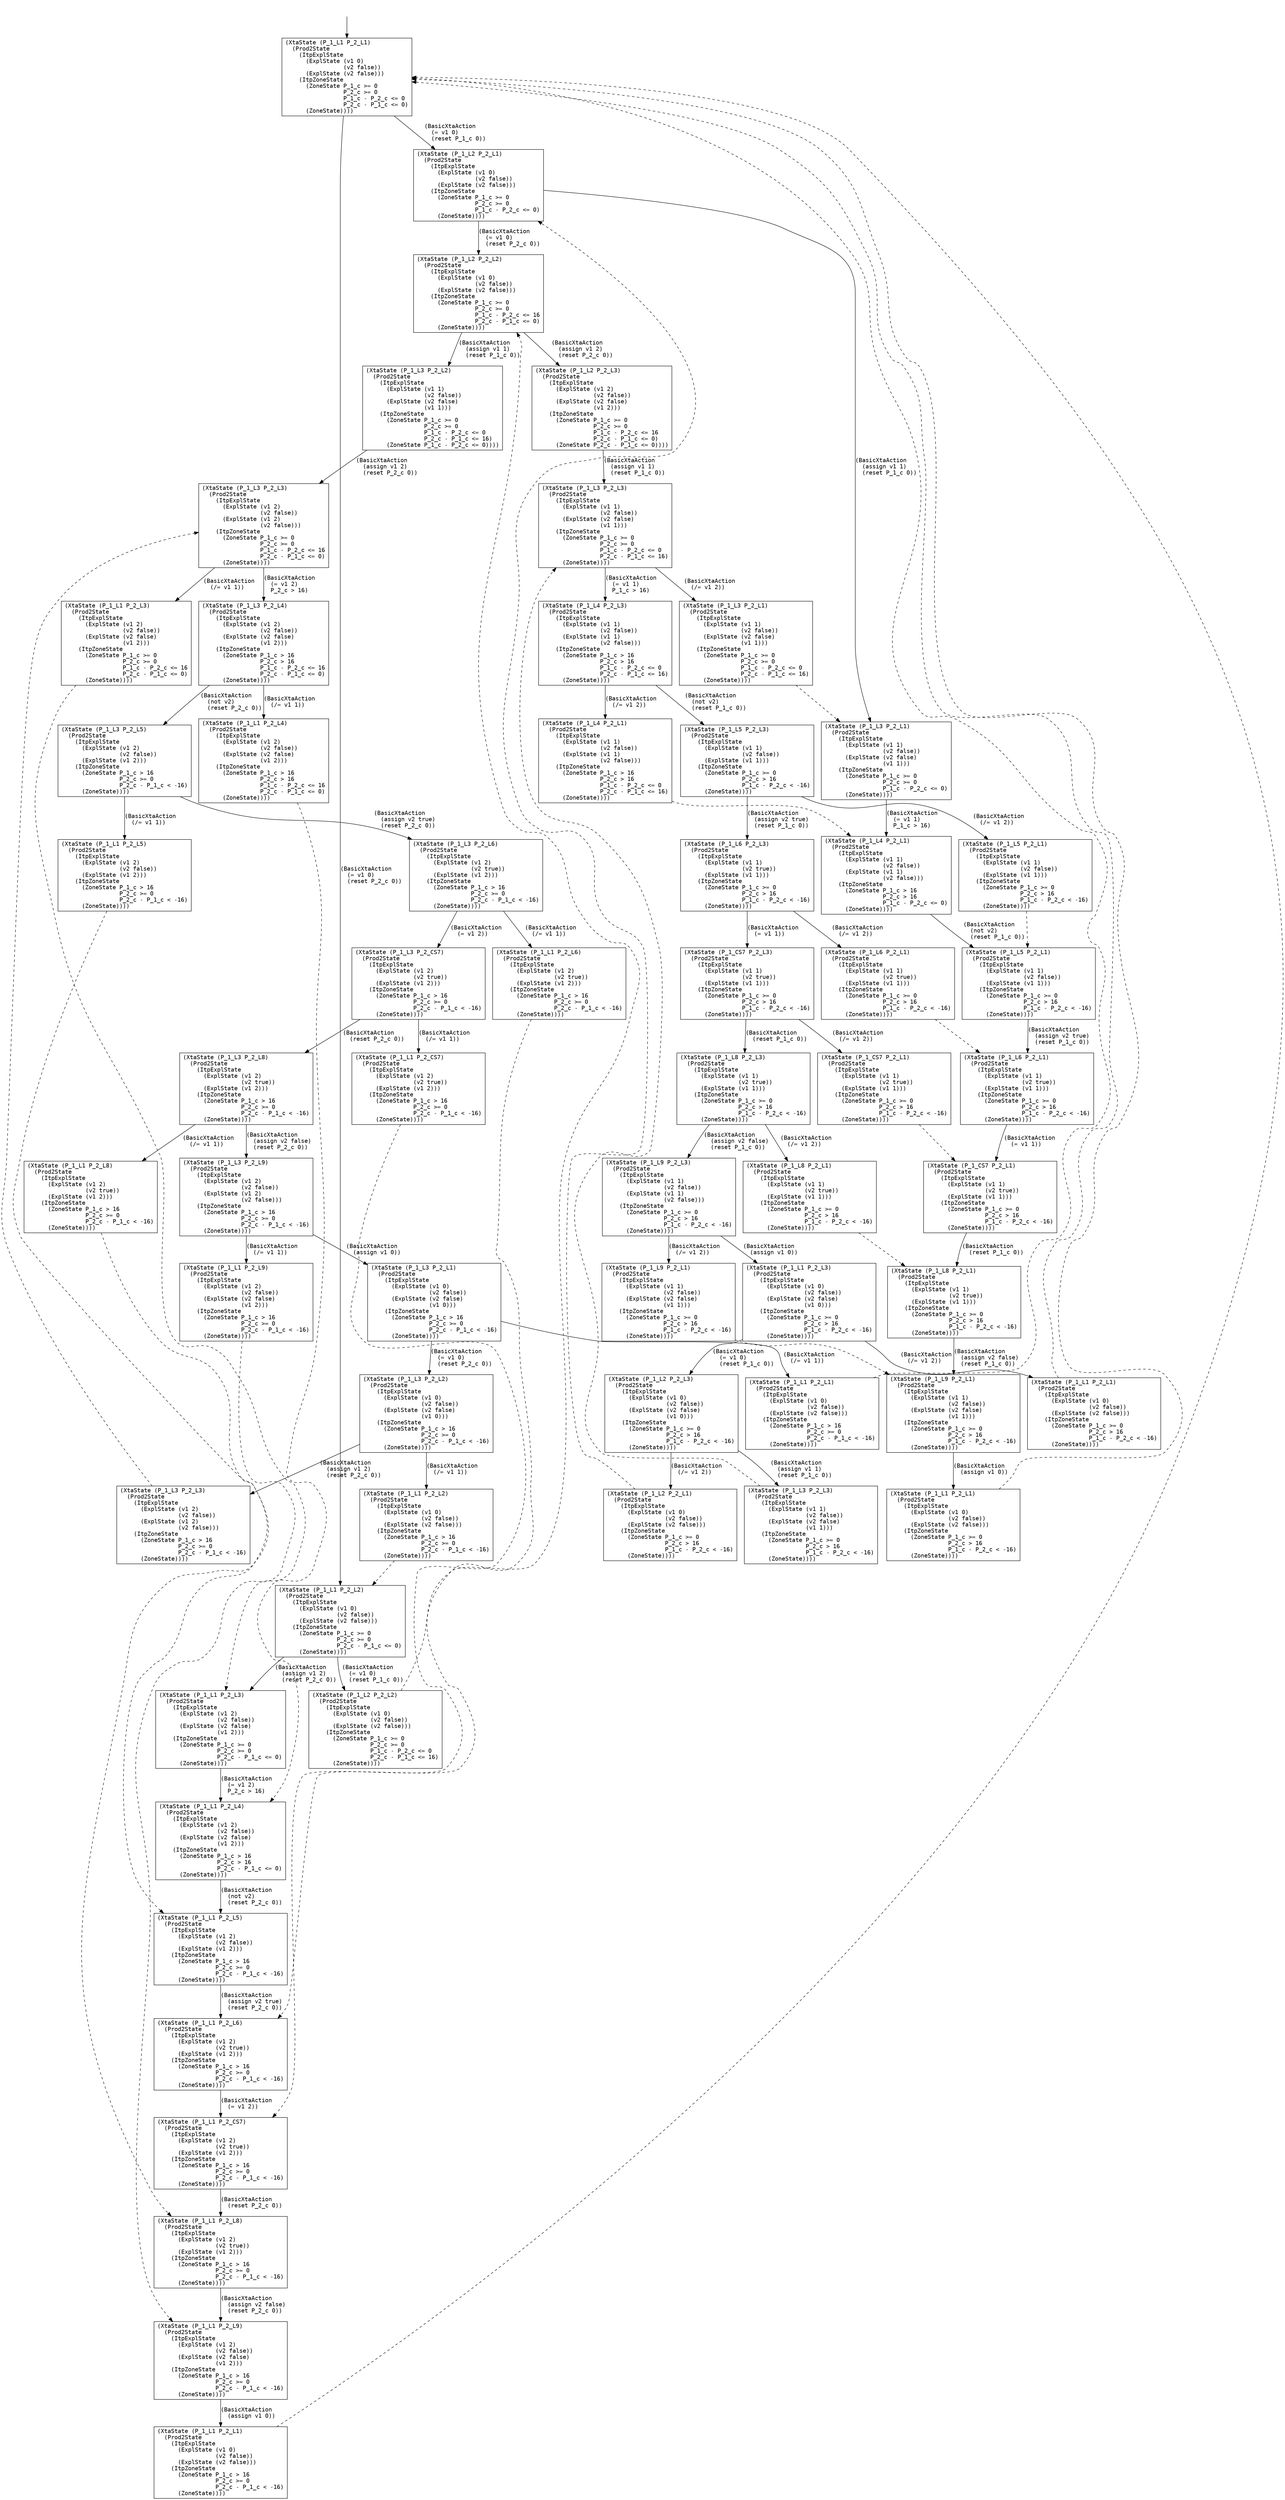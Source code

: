 digraph arg {
	label="";
		node_0 [label="(XtaState (P_1_L1 P_2_L1)\l  (Prod2State\l    (ItpExplState\l      (ExplState (v1 0)\l                 (v2 false))\l      (ExplState (v2 false)))\l    (ItpZoneState\l      (ZoneState P_1_c >= 0\l                 P_2_c >= 0\l                 P_1_c - P_2_c <= 0\l                 P_2_c - P_1_c <= 0)\l      (ZoneState))))\l",style="solid,filled",fontname="courier",fillcolor="#FFFFFF",color="#000000",shape=rectangle];
		node_1 [label="(XtaState (P_1_L2 P_2_L1)\l  (Prod2State\l    (ItpExplState\l      (ExplState (v1 0)\l                 (v2 false))\l      (ExplState (v2 false)))\l    (ItpZoneState\l      (ZoneState P_1_c >= 0\l                 P_2_c >= 0\l                 P_1_c - P_2_c <= 0)\l      (ZoneState))))\l",style="solid,filled",fontname="courier",fillcolor="#FFFFFF",color="#000000",shape=rectangle];
		node_3 [label="(XtaState (P_1_L3 P_2_L1)\l  (Prod2State\l    (ItpExplState\l      (ExplState (v1 1)\l                 (v2 false))\l      (ExplState (v2 false)\l                 (v1 1)))\l    (ItpZoneState\l      (ZoneState P_1_c >= 0\l                 P_2_c >= 0\l                 P_1_c - P_2_c <= 0)\l      (ZoneState))))\l",style="solid,filled",fontname="courier",fillcolor="#FFFFFF",color="#000000",shape=rectangle];
		node_7 [label="(XtaState (P_1_L4 P_2_L1)\l  (Prod2State\l    (ItpExplState\l      (ExplState (v1 1)\l                 (v2 false))\l      (ExplState (v1 1)\l                 (v2 false)))\l    (ItpZoneState\l      (ZoneState P_1_c > 16\l                 P_2_c > 16\l                 P_1_c - P_2_c <= 0)\l      (ZoneState))))\l",style="solid,filled",fontname="courier",fillcolor="#FFFFFF",color="#000000",shape=rectangle];
		node_11 [label="(XtaState (P_1_L5 P_2_L1)\l  (Prod2State\l    (ItpExplState\l      (ExplState (v1 1)\l                 (v2 false))\l      (ExplState (v1 1)))\l    (ItpZoneState\l      (ZoneState P_1_c >= 0\l                 P_2_c > 16\l                 P_1_c - P_2_c < -16)\l      (ZoneState))))\l",style="solid,filled",fontname="courier",fillcolor="#FFFFFF",color="#000000",shape=rectangle];
		node_15 [label="(XtaState (P_1_L6 P_2_L1)\l  (Prod2State\l    (ItpExplState\l      (ExplState (v1 1)\l                 (v2 true))\l      (ExplState (v1 1)))\l    (ItpZoneState\l      (ZoneState P_1_c >= 0\l                 P_2_c > 16\l                 P_1_c - P_2_c < -16)\l      (ZoneState))))\l",style="solid,filled",fontname="courier",fillcolor="#FFFFFF",color="#000000",shape=rectangle];
		node_21 [label="(XtaState (P_1_CS7 P_2_L1)\l  (Prod2State\l    (ItpExplState\l      (ExplState (v1 1)\l                 (v2 true))\l      (ExplState (v1 1)))\l    (ItpZoneState\l      (ZoneState P_1_c >= 0\l                 P_2_c > 16\l                 P_1_c - P_2_c < -16)\l      (ZoneState))))\l",style="solid,filled",fontname="courier",fillcolor="#FFFFFF",color="#000000",shape=rectangle];
		node_27 [label="(XtaState (P_1_L8 P_2_L1)\l  (Prod2State\l    (ItpExplState\l      (ExplState (v1 1)\l                 (v2 true))\l      (ExplState (v1 1)))\l    (ItpZoneState\l      (ZoneState P_1_c >= 0\l                 P_2_c > 16\l                 P_1_c - P_2_c < -16)\l      (ZoneState))))\l",style="solid,filled",fontname="courier",fillcolor="#FFFFFF",color="#000000",shape=rectangle];
		node_33 [label="(XtaState (P_1_L9 P_2_L1)\l  (Prod2State\l    (ItpExplState\l      (ExplState (v1 1)\l                 (v2 false))\l      (ExplState (v2 false)\l                 (v1 1)))\l    (ItpZoneState\l      (ZoneState P_1_c >= 0\l                 P_2_c > 16\l                 P_1_c - P_2_c < -16)\l      (ZoneState))))\l",style="solid,filled",fontname="courier",fillcolor="#FFFFFF",color="#000000",shape=rectangle];
		node_39 [label="(XtaState (P_1_L1 P_2_L1)\l  (Prod2State\l    (ItpExplState\l      (ExplState (v1 0)\l                 (v2 false))\l      (ExplState (v2 false)))\l    (ItpZoneState\l      (ZoneState P_1_c >= 0\l                 P_2_c > 16\l                 P_1_c - P_2_c < -16)\l      (ZoneState))))\l",style="solid,filled",fontname="courier",fillcolor="#FFFFFF",color="#000000",shape=rectangle];
		node_4 [label="(XtaState (P_1_L2 P_2_L2)\l  (Prod2State\l    (ItpExplState\l      (ExplState (v1 0)\l                 (v2 false))\l      (ExplState (v2 false)))\l    (ItpZoneState\l      (ZoneState P_1_c >= 0\l                 P_2_c >= 0\l                 P_1_c - P_2_c <= 16\l                 P_2_c - P_1_c <= 0)\l      (ZoneState))))\l",style="solid,filled",fontname="courier",fillcolor="#FFFFFF",color="#000000",shape=rectangle];
		node_9 [label="(XtaState (P_1_L2 P_2_L3)\l  (Prod2State\l    (ItpExplState\l      (ExplState (v1 2)\l                 (v2 false))\l      (ExplState (v2 false)\l                 (v1 2)))\l    (ItpZoneState\l      (ZoneState P_1_c >= 0\l                 P_2_c >= 0\l                 P_1_c - P_2_c <= 16\l                 P_2_c - P_1_c <= 0)\l      (ZoneState P_2_c - P_1_c <= 0))))\l",style="solid,filled",fontname="courier",fillcolor="#FFFFFF",color="#000000",shape=rectangle];
		node_13 [label="(XtaState (P_1_L3 P_2_L3)\l  (Prod2State\l    (ItpExplState\l      (ExplState (v1 1)\l                 (v2 false))\l      (ExplState (v2 false)\l                 (v1 1)))\l    (ItpZoneState\l      (ZoneState P_1_c >= 0\l                 P_2_c >= 0\l                 P_1_c - P_2_c <= 0\l                 P_2_c - P_1_c <= 16)\l      (ZoneState))))\l",style="solid,filled",fontname="courier",fillcolor="#FFFFFF",color="#000000",shape=rectangle];
		node_18 [label="(XtaState (P_1_L4 P_2_L3)\l  (Prod2State\l    (ItpExplState\l      (ExplState (v1 1)\l                 (v2 false))\l      (ExplState (v1 1)\l                 (v2 false)))\l    (ItpZoneState\l      (ZoneState P_1_c > 16\l                 P_2_c > 16\l                 P_1_c - P_2_c <= 0\l                 P_2_c - P_1_c <= 16)\l      (ZoneState))))\l",style="solid,filled",fontname="courier",fillcolor="#FFFFFF",color="#000000",shape=rectangle];
		node_25 [label="(XtaState (P_1_L4 P_2_L1)\l  (Prod2State\l    (ItpExplState\l      (ExplState (v1 1)\l                 (v2 false))\l      (ExplState (v1 1)\l                 (v2 false)))\l    (ItpZoneState\l      (ZoneState P_1_c > 16\l                 P_2_c > 16\l                 P_1_c - P_2_c <= 0\l                 P_2_c - P_1_c <= 16)\l      (ZoneState))))\l",style="solid,filled",fontname="courier",fillcolor="#FFFFFF",color="#000000",shape=rectangle];
		node_24 [label="(XtaState (P_1_L5 P_2_L3)\l  (Prod2State\l    (ItpExplState\l      (ExplState (v1 1)\l                 (v2 false))\l      (ExplState (v1 1)))\l    (ItpZoneState\l      (ZoneState P_1_c >= 0\l                 P_2_c > 16\l                 P_1_c - P_2_c < -16)\l      (ZoneState))))\l",style="solid,filled",fontname="courier",fillcolor="#FFFFFF",color="#000000",shape=rectangle];
		node_31 [label="(XtaState (P_1_L5 P_2_L1)\l  (Prod2State\l    (ItpExplState\l      (ExplState (v1 1)\l                 (v2 false))\l      (ExplState (v1 1)))\l    (ItpZoneState\l      (ZoneState P_1_c >= 0\l                 P_2_c > 16\l                 P_1_c - P_2_c < -16)\l      (ZoneState))))\l",style="solid,filled",fontname="courier",fillcolor="#FFFFFF",color="#000000",shape=rectangle];
		node_30 [label="(XtaState (P_1_L6 P_2_L3)\l  (Prod2State\l    (ItpExplState\l      (ExplState (v1 1)\l                 (v2 true))\l      (ExplState (v1 1)))\l    (ItpZoneState\l      (ZoneState P_1_c >= 0\l                 P_2_c > 16\l                 P_1_c - P_2_c < -16)\l      (ZoneState))))\l",style="solid,filled",fontname="courier",fillcolor="#FFFFFF",color="#000000",shape=rectangle];
		node_37 [label="(XtaState (P_1_L6 P_2_L1)\l  (Prod2State\l    (ItpExplState\l      (ExplState (v1 1)\l                 (v2 true))\l      (ExplState (v1 1)))\l    (ItpZoneState\l      (ZoneState P_1_c >= 0\l                 P_2_c > 16\l                 P_1_c - P_2_c < -16)\l      (ZoneState))))\l",style="solid,filled",fontname="courier",fillcolor="#FFFFFF",color="#000000",shape=rectangle];
		node_36 [label="(XtaState (P_1_CS7 P_2_L3)\l  (Prod2State\l    (ItpExplState\l      (ExplState (v1 1)\l                 (v2 true))\l      (ExplState (v1 1)))\l    (ItpZoneState\l      (ZoneState P_1_c >= 0\l                 P_2_c > 16\l                 P_1_c - P_2_c < -16)\l      (ZoneState))))\l",style="solid,filled",fontname="courier",fillcolor="#FFFFFF",color="#000000",shape=rectangle];
		node_43 [label="(XtaState (P_1_CS7 P_2_L1)\l  (Prod2State\l    (ItpExplState\l      (ExplState (v1 1)\l                 (v2 true))\l      (ExplState (v1 1)))\l    (ItpZoneState\l      (ZoneState P_1_c >= 0\l                 P_2_c > 16\l                 P_1_c - P_2_c < -16)\l      (ZoneState))))\l",style="solid,filled",fontname="courier",fillcolor="#FFFFFF",color="#000000",shape=rectangle];
		node_42 [label="(XtaState (P_1_L8 P_2_L3)\l  (Prod2State\l    (ItpExplState\l      (ExplState (v1 1)\l                 (v2 true))\l      (ExplState (v1 1)))\l    (ItpZoneState\l      (ZoneState P_1_c >= 0\l                 P_2_c > 16\l                 P_1_c - P_2_c < -16)\l      (ZoneState))))\l",style="solid,filled",fontname="courier",fillcolor="#FFFFFF",color="#000000",shape=rectangle];
		node_48 [label="(XtaState (P_1_L8 P_2_L1)\l  (Prod2State\l    (ItpExplState\l      (ExplState (v1 1)\l                 (v2 true))\l      (ExplState (v1 1)))\l    (ItpZoneState\l      (ZoneState P_1_c >= 0\l                 P_2_c > 16\l                 P_1_c - P_2_c < -16)\l      (ZoneState))))\l",style="solid,filled",fontname="courier",fillcolor="#FFFFFF",color="#000000",shape=rectangle];
		node_47 [label="(XtaState (P_1_L9 P_2_L3)\l  (Prod2State\l    (ItpExplState\l      (ExplState (v1 1)\l                 (v2 false))\l      (ExplState (v1 1)\l                 (v2 false)))\l    (ItpZoneState\l      (ZoneState P_1_c >= 0\l                 P_2_c > 16\l                 P_1_c - P_2_c < -16)\l      (ZoneState))))\l",style="solid,filled",fontname="courier",fillcolor="#FFFFFF",color="#000000",shape=rectangle];
		node_52 [label="(XtaState (P_1_L9 P_2_L1)\l  (Prod2State\l    (ItpExplState\l      (ExplState (v1 1)\l                 (v2 false))\l      (ExplState (v2 false)\l                 (v1 1)))\l    (ItpZoneState\l      (ZoneState P_1_c >= 0\l                 P_2_c > 16\l                 P_1_c - P_2_c < -16)\l      (ZoneState))))\l",style="solid,filled",fontname="courier",fillcolor="#FFFFFF",color="#000000",shape=rectangle];
		node_51 [label="(XtaState (P_1_L1 P_2_L3)\l  (Prod2State\l    (ItpExplState\l      (ExplState (v1 0)\l                 (v2 false))\l      (ExplState (v2 false)\l                 (v1 0)))\l    (ItpZoneState\l      (ZoneState P_1_c >= 0\l                 P_2_c > 16\l                 P_1_c - P_2_c < -16)\l      (ZoneState))))\l",style="solid,filled",fontname="courier",fillcolor="#FFFFFF",color="#000000",shape=rectangle];
		node_56 [label="(XtaState (P_1_L1 P_2_L1)\l  (Prod2State\l    (ItpExplState\l      (ExplState (v1 0)\l                 (v2 false))\l      (ExplState (v2 false)))\l    (ItpZoneState\l      (ZoneState P_1_c >= 0\l                 P_2_c > 16\l                 P_1_c - P_2_c < -16)\l      (ZoneState))))\l",style="solid,filled",fontname="courier",fillcolor="#FFFFFF",color="#000000",shape=rectangle];
		node_55 [label="(XtaState (P_1_L2 P_2_L3)\l  (Prod2State\l    (ItpExplState\l      (ExplState (v1 0)\l                 (v2 false))\l      (ExplState (v2 false)\l                 (v1 0)))\l    (ItpZoneState\l      (ZoneState P_1_c >= 0\l                 P_2_c > 16\l                 P_1_c - P_2_c < -16)\l      (ZoneState))))\l",style="solid,filled",fontname="courier",fillcolor="#FFFFFF",color="#000000",shape=rectangle];
		node_60 [label="(XtaState (P_1_L2 P_2_L1)\l  (Prod2State\l    (ItpExplState\l      (ExplState (v1 0)\l                 (v2 false))\l      (ExplState (v2 false)))\l    (ItpZoneState\l      (ZoneState P_1_c >= 0\l                 P_2_c > 16\l                 P_1_c - P_2_c < -16)\l      (ZoneState))))\l",style="solid,filled",fontname="courier",fillcolor="#FFFFFF",color="#000000",shape=rectangle];
		node_59 [label="(XtaState (P_1_L3 P_2_L3)\l  (Prod2State\l    (ItpExplState\l      (ExplState (v1 1)\l                 (v2 false))\l      (ExplState (v2 false)\l                 (v1 1)))\l    (ItpZoneState\l      (ZoneState P_1_c >= 0\l                 P_2_c > 16\l                 P_1_c - P_2_c < -16)\l      (ZoneState))))\l",style="solid,filled",fontname="courier",fillcolor="#FFFFFF",color="#000000",shape=rectangle];
		node_19 [label="(XtaState (P_1_L3 P_2_L1)\l  (Prod2State\l    (ItpExplState\l      (ExplState (v1 1)\l                 (v2 false))\l      (ExplState (v2 false)\l                 (v1 1)))\l    (ItpZoneState\l      (ZoneState P_1_c >= 0\l                 P_2_c >= 0\l                 P_1_c - P_2_c <= 0\l                 P_2_c - P_1_c <= 16)\l      (ZoneState))))\l",style="solid,filled",fontname="courier",fillcolor="#FFFFFF",color="#000000",shape=rectangle];
		node_8 [label="(XtaState (P_1_L3 P_2_L2)\l  (Prod2State\l    (ItpExplState\l      (ExplState (v1 1)\l                 (v2 false))\l      (ExplState (v2 false)\l                 (v1 1)))\l    (ItpZoneState\l      (ZoneState P_1_c >= 0\l                 P_2_c >= 0\l                 P_1_c - P_2_c <= 0\l                 P_2_c - P_1_c <= 16)\l      (ZoneState P_1_c - P_2_c <= 0))))\l",style="solid,filled",fontname="courier",fillcolor="#FFFFFF",color="#000000",shape=rectangle];
		node_12 [label="(XtaState (P_1_L3 P_2_L3)\l  (Prod2State\l    (ItpExplState\l      (ExplState (v1 2)\l                 (v2 false))\l      (ExplState (v1 2)\l                 (v2 false)))\l    (ItpZoneState\l      (ZoneState P_1_c >= 0\l                 P_2_c >= 0\l                 P_1_c - P_2_c <= 16\l                 P_2_c - P_1_c <= 0)\l      (ZoneState))))\l",style="solid,filled",fontname="courier",fillcolor="#FFFFFF",color="#000000",shape=rectangle];
		node_16 [label="(XtaState (P_1_L1 P_2_L3)\l  (Prod2State\l    (ItpExplState\l      (ExplState (v1 2)\l                 (v2 false))\l      (ExplState (v2 false)\l                 (v1 2)))\l    (ItpZoneState\l      (ZoneState P_1_c >= 0\l                 P_2_c >= 0\l                 P_1_c - P_2_c <= 16\l                 P_2_c - P_1_c <= 0)\l      (ZoneState))))\l",style="solid,filled",fontname="courier",fillcolor="#FFFFFF",color="#000000",shape=rectangle];
		node_6 [label="(XtaState (P_1_L1 P_2_L3)\l  (Prod2State\l    (ItpExplState\l      (ExplState (v1 2)\l                 (v2 false))\l      (ExplState (v2 false)\l                 (v1 2)))\l    (ItpZoneState\l      (ZoneState P_1_c >= 0\l                 P_2_c >= 0\l                 P_2_c - P_1_c <= 0)\l      (ZoneState))))\l",style="solid,filled",fontname="courier",fillcolor="#FFFFFF",color="#000000",shape=rectangle];
		node_10 [label="(XtaState (P_1_L1 P_2_L4)\l  (Prod2State\l    (ItpExplState\l      (ExplState (v1 2)\l                 (v2 false))\l      (ExplState (v2 false)\l                 (v1 2)))\l    (ItpZoneState\l      (ZoneState P_1_c > 16\l                 P_2_c > 16\l                 P_2_c - P_1_c <= 0)\l      (ZoneState))))\l",style="solid,filled",fontname="courier",fillcolor="#FFFFFF",color="#000000",shape=rectangle];
		node_14 [label="(XtaState (P_1_L1 P_2_L5)\l  (Prod2State\l    (ItpExplState\l      (ExplState (v1 2)\l                 (v2 false))\l      (ExplState (v1 2)))\l    (ItpZoneState\l      (ZoneState P_1_c > 16\l                 P_2_c >= 0\l                 P_2_c - P_1_c < -16)\l      (ZoneState))))\l",style="solid,filled",fontname="courier",fillcolor="#FFFFFF",color="#000000",shape=rectangle];
		node_20 [label="(XtaState (P_1_L1 P_2_L6)\l  (Prod2State\l    (ItpExplState\l      (ExplState (v1 2)\l                 (v2 true))\l      (ExplState (v1 2)))\l    (ItpZoneState\l      (ZoneState P_1_c > 16\l                 P_2_c >= 0\l                 P_2_c - P_1_c < -16)\l      (ZoneState))))\l",style="solid,filled",fontname="courier",fillcolor="#FFFFFF",color="#000000",shape=rectangle];
		node_26 [label="(XtaState (P_1_L1 P_2_CS7)\l  (Prod2State\l    (ItpExplState\l      (ExplState (v1 2)\l                 (v2 true))\l      (ExplState (v1 2)))\l    (ItpZoneState\l      (ZoneState P_1_c > 16\l                 P_2_c >= 0\l                 P_2_c - P_1_c < -16)\l      (ZoneState))))\l",style="solid,filled",fontname="courier",fillcolor="#FFFFFF",color="#000000",shape=rectangle];
		node_32 [label="(XtaState (P_1_L1 P_2_L8)\l  (Prod2State\l    (ItpExplState\l      (ExplState (v1 2)\l                 (v2 true))\l      (ExplState (v1 2)))\l    (ItpZoneState\l      (ZoneState P_1_c > 16\l                 P_2_c >= 0\l                 P_2_c - P_1_c < -16)\l      (ZoneState))))\l",style="solid,filled",fontname="courier",fillcolor="#FFFFFF",color="#000000",shape=rectangle];
		node_38 [label="(XtaState (P_1_L1 P_2_L9)\l  (Prod2State\l    (ItpExplState\l      (ExplState (v1 2)\l                 (v2 false))\l      (ExplState (v2 false)\l                 (v1 2)))\l    (ItpZoneState\l      (ZoneState P_1_c > 16\l                 P_2_c >= 0\l                 P_2_c - P_1_c < -16)\l      (ZoneState))))\l",style="solid,filled",fontname="courier",fillcolor="#FFFFFF",color="#000000",shape=rectangle];
		node_44 [label="(XtaState (P_1_L1 P_2_L1)\l  (Prod2State\l    (ItpExplState\l      (ExplState (v1 0)\l                 (v2 false))\l      (ExplState (v2 false)))\l    (ItpZoneState\l      (ZoneState P_1_c > 16\l                 P_2_c >= 0\l                 P_2_c - P_1_c < -16)\l      (ZoneState))))\l",style="solid,filled",fontname="courier",fillcolor="#FFFFFF",color="#000000",shape=rectangle];
		node_17 [label="(XtaState (P_1_L3 P_2_L4)\l  (Prod2State\l    (ItpExplState\l      (ExplState (v1 2)\l                 (v2 false))\l      (ExplState (v2 false)\l                 (v1 2)))\l    (ItpZoneState\l      (ZoneState P_1_c > 16\l                 P_2_c > 16\l                 P_1_c - P_2_c <= 16\l                 P_2_c - P_1_c <= 0)\l      (ZoneState))))\l",style="solid,filled",fontname="courier",fillcolor="#FFFFFF",color="#000000",shape=rectangle];
		node_23 [label="(XtaState (P_1_L3 P_2_L5)\l  (Prod2State\l    (ItpExplState\l      (ExplState (v1 2)\l                 (v2 false))\l      (ExplState (v1 2)))\l    (ItpZoneState\l      (ZoneState P_1_c > 16\l                 P_2_c >= 0\l                 P_2_c - P_1_c < -16)\l      (ZoneState))))\l",style="solid,filled",fontname="courier",fillcolor="#FFFFFF",color="#000000",shape=rectangle];
		node_29 [label="(XtaState (P_1_L3 P_2_L6)\l  (Prod2State\l    (ItpExplState\l      (ExplState (v1 2)\l                 (v2 true))\l      (ExplState (v1 2)))\l    (ItpZoneState\l      (ZoneState P_1_c > 16\l                 P_2_c >= 0\l                 P_2_c - P_1_c < -16)\l      (ZoneState))))\l",style="solid,filled",fontname="courier",fillcolor="#FFFFFF",color="#000000",shape=rectangle];
		node_34 [label="(XtaState (P_1_L1 P_2_L6)\l  (Prod2State\l    (ItpExplState\l      (ExplState (v1 2)\l                 (v2 true))\l      (ExplState (v1 2)))\l    (ItpZoneState\l      (ZoneState P_1_c > 16\l                 P_2_c >= 0\l                 P_2_c - P_1_c < -16)\l      (ZoneState))))\l",style="solid,filled",fontname="courier",fillcolor="#FFFFFF",color="#000000",shape=rectangle];
		node_35 [label="(XtaState (P_1_L3 P_2_CS7)\l  (Prod2State\l    (ItpExplState\l      (ExplState (v1 2)\l                 (v2 true))\l      (ExplState (v1 2)))\l    (ItpZoneState\l      (ZoneState P_1_c > 16\l                 P_2_c >= 0\l                 P_2_c - P_1_c < -16)\l      (ZoneState))))\l",style="solid,filled",fontname="courier",fillcolor="#FFFFFF",color="#000000",shape=rectangle];
		node_41 [label="(XtaState (P_1_L3 P_2_L8)\l  (Prod2State\l    (ItpExplState\l      (ExplState (v1 2)\l                 (v2 true))\l      (ExplState (v1 2)))\l    (ItpZoneState\l      (ZoneState P_1_c > 16\l                 P_2_c >= 0\l                 P_2_c - P_1_c < -16)\l      (ZoneState))))\l",style="solid,filled",fontname="courier",fillcolor="#FFFFFF",color="#000000",shape=rectangle];
		node_45 [label="(XtaState (P_1_L1 P_2_L8)\l  (Prod2State\l    (ItpExplState\l      (ExplState (v1 2)\l                 (v2 true))\l      (ExplState (v1 2)))\l    (ItpZoneState\l      (ZoneState P_1_c > 16\l                 P_2_c >= 0\l                 P_2_c - P_1_c < -16)\l      (ZoneState))))\l",style="solid,filled",fontname="courier",fillcolor="#FFFFFF",color="#000000",shape=rectangle];
		node_46 [label="(XtaState (P_1_L3 P_2_L9)\l  (Prod2State\l    (ItpExplState\l      (ExplState (v1 2)\l                 (v2 false))\l      (ExplState (v1 2)\l                 (v2 false)))\l    (ItpZoneState\l      (ZoneState P_1_c > 16\l                 P_2_c >= 0\l                 P_2_c - P_1_c < -16)\l      (ZoneState))))\l",style="solid,filled",fontname="courier",fillcolor="#FFFFFF",color="#000000",shape=rectangle];
		node_49 [label="(XtaState (P_1_L1 P_2_L9)\l  (Prod2State\l    (ItpExplState\l      (ExplState (v1 2)\l                 (v2 false))\l      (ExplState (v2 false)\l                 (v1 2)))\l    (ItpZoneState\l      (ZoneState P_1_c > 16\l                 P_2_c >= 0\l                 P_2_c - P_1_c < -16)\l      (ZoneState))))\l",style="solid,filled",fontname="courier",fillcolor="#FFFFFF",color="#000000",shape=rectangle];
		node_50 [label="(XtaState (P_1_L3 P_2_L1)\l  (Prod2State\l    (ItpExplState\l      (ExplState (v1 0)\l                 (v2 false))\l      (ExplState (v2 false)\l                 (v1 0)))\l    (ItpZoneState\l      (ZoneState P_1_c > 16\l                 P_2_c >= 0\l                 P_2_c - P_1_c < -16)\l      (ZoneState))))\l",style="solid,filled",fontname="courier",fillcolor="#FFFFFF",color="#000000",shape=rectangle];
		node_54 [label="(XtaState (P_1_L3 P_2_L2)\l  (Prod2State\l    (ItpExplState\l      (ExplState (v1 0)\l                 (v2 false))\l      (ExplState (v2 false)\l                 (v1 0)))\l    (ItpZoneState\l      (ZoneState P_1_c > 16\l                 P_2_c >= 0\l                 P_2_c - P_1_c < -16)\l      (ZoneState))))\l",style="solid,filled",fontname="courier",fillcolor="#FFFFFF",color="#000000",shape=rectangle];
		node_58 [label="(XtaState (P_1_L3 P_2_L3)\l  (Prod2State\l    (ItpExplState\l      (ExplState (v1 2)\l                 (v2 false))\l      (ExplState (v1 2)\l                 (v2 false)))\l    (ItpZoneState\l      (ZoneState P_1_c > 16\l                 P_2_c >= 0\l                 P_2_c - P_1_c < -16)\l      (ZoneState))))\l",style="solid,filled",fontname="courier",fillcolor="#FFFFFF",color="#000000",shape=rectangle];
		node_57 [label="(XtaState (P_1_L1 P_2_L2)\l  (Prod2State\l    (ItpExplState\l      (ExplState (v1 0)\l                 (v2 false))\l      (ExplState (v2 false)))\l    (ItpZoneState\l      (ZoneState P_1_c > 16\l                 P_2_c >= 0\l                 P_2_c - P_1_c < -16)\l      (ZoneState))))\l",style="solid,filled",fontname="courier",fillcolor="#FFFFFF",color="#000000",shape=rectangle];
		node_2 [label="(XtaState (P_1_L1 P_2_L2)\l  (Prod2State\l    (ItpExplState\l      (ExplState (v1 0)\l                 (v2 false))\l      (ExplState (v2 false)))\l    (ItpZoneState\l      (ZoneState P_1_c >= 0\l                 P_2_c >= 0\l                 P_2_c - P_1_c <= 0)\l      (ZoneState))))\l",style="solid,filled",fontname="courier",fillcolor="#FFFFFF",color="#000000",shape=rectangle];
		node_5 [label="(XtaState (P_1_L2 P_2_L2)\l  (Prod2State\l    (ItpExplState\l      (ExplState (v1 0)\l                 (v2 false))\l      (ExplState (v2 false)))\l    (ItpZoneState\l      (ZoneState P_1_c >= 0\l                 P_2_c >= 0\l                 P_1_c - P_2_c <= 0\l                 P_2_c - P_1_c <= 16)\l      (ZoneState))))\l",style="solid,filled",fontname="courier",fillcolor="#FFFFFF",color="#000000",shape=rectangle];
		node_53 [label="(XtaState (P_1_L1 P_2_L1)\l  (Prod2State\l    (ItpExplState\l      (ExplState (v1 0)\l                 (v2 false))\l      (ExplState (v2 false)))\l    (ItpZoneState\l      (ZoneState P_1_c > 16\l                 P_2_c >= 0\l                 P_2_c - P_1_c < -16)\l      (ZoneState))))\l",style="solid,filled",fontname="courier",fillcolor="#FFFFFF",color="#000000",shape=rectangle];
		node_40 [label="(XtaState (P_1_L1 P_2_CS7)\l  (Prod2State\l    (ItpExplState\l      (ExplState (v1 2)\l                 (v2 true))\l      (ExplState (v1 2)))\l    (ItpZoneState\l      (ZoneState P_1_c > 16\l                 P_2_c >= 0\l                 P_2_c - P_1_c < -16)\l      (ZoneState))))\l",style="solid,filled",fontname="courier",fillcolor="#FFFFFF",color="#000000",shape=rectangle];
		node_28 [label="(XtaState (P_1_L1 P_2_L5)\l  (Prod2State\l    (ItpExplState\l      (ExplState (v1 2)\l                 (v2 false))\l      (ExplState (v1 2)))\l    (ItpZoneState\l      (ZoneState P_1_c > 16\l                 P_2_c >= 0\l                 P_2_c - P_1_c < -16)\l      (ZoneState))))\l",style="solid,filled",fontname="courier",fillcolor="#FFFFFF",color="#000000",shape=rectangle];
		node_22 [label="(XtaState (P_1_L1 P_2_L4)\l  (Prod2State\l    (ItpExplState\l      (ExplState (v1 2)\l                 (v2 false))\l      (ExplState (v2 false)\l                 (v1 2)))\l    (ItpZoneState\l      (ZoneState P_1_c > 16\l                 P_2_c > 16\l                 P_1_c - P_2_c <= 16\l                 P_2_c - P_1_c <= 0)\l      (ZoneState))))\l",style="solid,filled",fontname="courier",fillcolor="#FFFFFF",color="#000000",shape=rectangle];
		phantom_init0 [label="\n",style="solid,filled",fillcolor="#FFFFFF",color="#FFFFFF",shape=ellipse];
	node_0 -> node_1 [label="(BasicXtaAction\l  (= v1 0)\l  (reset P_1_c 0))\l",color="#000000",style=solid,fontname="courier"];
	node_0 -> node_2 [label="(BasicXtaAction\l  (= v1 0)\l  (reset P_2_c 0))\l",color="#000000",style=solid,fontname="courier"];
	node_1 -> node_3 [label="(BasicXtaAction\l  (assign v1 1)\l  (reset P_1_c 0))\l",color="#000000",style=solid,fontname="courier"];
	node_1 -> node_4 [label="(BasicXtaAction\l  (= v1 0)\l  (reset P_2_c 0))\l",color="#000000",style=solid,fontname="courier"];
	node_3 -> node_7 [label="(BasicXtaAction\l  (= v1 1)\l  P_1_c > 16)\l",color="#000000",style=solid,fontname="courier"];
	node_7 -> node_11 [label="(BasicXtaAction\l  (not v2)\l  (reset P_1_c 0))\l",color="#000000",style=solid,fontname="courier"];
	node_11 -> node_15 [label="(BasicXtaAction\l  (assign v2 true)\l  (reset P_1_c 0))\l",color="#000000",style=solid,fontname="courier"];
	node_15 -> node_21 [label="(BasicXtaAction\l  (= v1 1))\l",color="#000000",style=solid,fontname="courier"];
	node_21 -> node_27 [label="(BasicXtaAction\l  (reset P_1_c 0))\l",color="#000000",style=solid,fontname="courier"];
	node_27 -> node_33 [label="(BasicXtaAction\l  (assign v2 false)\l  (reset P_1_c 0))\l",color="#000000",style=solid,fontname="courier"];
	node_33 -> node_39 [label="(BasicXtaAction\l  (assign v1 0))\l",color="#000000",style=solid,fontname="courier"];
	node_39 -> node_0 [label="\n",color="#000000",style=dashed,weight="0"];
	node_4 -> node_9 [label="(BasicXtaAction\l  (assign v1 2)\l  (reset P_2_c 0))\l",color="#000000",style=solid,fontname="courier"];
	node_4 -> node_8 [label="(BasicXtaAction\l  (assign v1 1)\l  (reset P_1_c 0))\l",color="#000000",style=solid,fontname="courier"];
	node_9 -> node_13 [label="(BasicXtaAction\l  (assign v1 1)\l  (reset P_1_c 0))\l",color="#000000",style=solid,fontname="courier"];
	node_13 -> node_18 [label="(BasicXtaAction\l  (= v1 1)\l  P_1_c > 16)\l",color="#000000",style=solid,fontname="courier"];
	node_13 -> node_19 [label="(BasicXtaAction\l  (/= v1 2))\l",color="#000000",style=solid,fontname="courier"];
	node_18 -> node_25 [label="(BasicXtaAction\l  (/= v1 2))\l",color="#000000",style=solid,fontname="courier"];
	node_18 -> node_24 [label="(BasicXtaAction\l  (not v2)\l  (reset P_1_c 0))\l",color="#000000",style=solid,fontname="courier"];
	node_25 -> node_7 [label="\n",color="#000000",style=dashed,weight="0"];
	node_24 -> node_31 [label="(BasicXtaAction\l  (/= v1 2))\l",color="#000000",style=solid,fontname="courier"];
	node_24 -> node_30 [label="(BasicXtaAction\l  (assign v2 true)\l  (reset P_1_c 0))\l",color="#000000",style=solid,fontname="courier"];
	node_31 -> node_11 [label="\n",color="#000000",style=dashed,weight="0"];
	node_30 -> node_37 [label="(BasicXtaAction\l  (/= v1 2))\l",color="#000000",style=solid,fontname="courier"];
	node_30 -> node_36 [label="(BasicXtaAction\l  (= v1 1))\l",color="#000000",style=solid,fontname="courier"];
	node_37 -> node_15 [label="\n",color="#000000",style=dashed,weight="0"];
	node_36 -> node_43 [label="(BasicXtaAction\l  (/= v1 2))\l",color="#000000",style=solid,fontname="courier"];
	node_36 -> node_42 [label="(BasicXtaAction\l  (reset P_1_c 0))\l",color="#000000",style=solid,fontname="courier"];
	node_43 -> node_21 [label="\n",color="#000000",style=dashed,weight="0"];
	node_42 -> node_48 [label="(BasicXtaAction\l  (/= v1 2))\l",color="#000000",style=solid,fontname="courier"];
	node_42 -> node_47 [label="(BasicXtaAction\l  (assign v2 false)\l  (reset P_1_c 0))\l",color="#000000",style=solid,fontname="courier"];
	node_48 -> node_27 [label="\n",color="#000000",style=dashed,weight="0"];
	node_47 -> node_52 [label="(BasicXtaAction\l  (/= v1 2))\l",color="#000000",style=solid,fontname="courier"];
	node_47 -> node_51 [label="(BasicXtaAction\l  (assign v1 0))\l",color="#000000",style=solid,fontname="courier"];
	node_52 -> node_33 [label="\n",color="#000000",style=dashed,weight="0"];
	node_51 -> node_56 [label="(BasicXtaAction\l  (/= v1 2))\l",color="#000000",style=solid,fontname="courier"];
	node_51 -> node_55 [label="(BasicXtaAction\l  (= v1 0)\l  (reset P_1_c 0))\l",color="#000000",style=solid,fontname="courier"];
	node_56 -> node_0 [label="\n",color="#000000",style=dashed,weight="0"];
	node_55 -> node_60 [label="(BasicXtaAction\l  (/= v1 2))\l",color="#000000",style=solid,fontname="courier"];
	node_55 -> node_59 [label="(BasicXtaAction\l  (assign v1 1)\l  (reset P_1_c 0))\l",color="#000000",style=solid,fontname="courier"];
	node_60 -> node_1 [label="\n",color="#000000",style=dashed,weight="0"];
	node_59 -> node_13 [label="\n",color="#000000",style=dashed,weight="0"];
	node_19 -> node_3 [label="\n",color="#000000",style=dashed,weight="0"];
	node_8 -> node_12 [label="(BasicXtaAction\l  (assign v1 2)\l  (reset P_2_c 0))\l",color="#000000",style=solid,fontname="courier"];
	node_12 -> node_16 [label="(BasicXtaAction\l  (/= v1 1))\l",color="#000000",style=solid,fontname="courier"];
	node_12 -> node_17 [label="(BasicXtaAction\l  (= v1 2)\l  P_2_c > 16)\l",color="#000000",style=solid,fontname="courier"];
	node_16 -> node_6 [label="\n",color="#000000",style=dashed,weight="0"];
	node_6 -> node_10 [label="(BasicXtaAction\l  (= v1 2)\l  P_2_c > 16)\l",color="#000000",style=solid,fontname="courier"];
	node_10 -> node_14 [label="(BasicXtaAction\l  (not v2)\l  (reset P_2_c 0))\l",color="#000000",style=solid,fontname="courier"];
	node_14 -> node_20 [label="(BasicXtaAction\l  (assign v2 true)\l  (reset P_2_c 0))\l",color="#000000",style=solid,fontname="courier"];
	node_20 -> node_26 [label="(BasicXtaAction\l  (= v1 2))\l",color="#000000",style=solid,fontname="courier"];
	node_26 -> node_32 [label="(BasicXtaAction\l  (reset P_2_c 0))\l",color="#000000",style=solid,fontname="courier"];
	node_32 -> node_38 [label="(BasicXtaAction\l  (assign v2 false)\l  (reset P_2_c 0))\l",color="#000000",style=solid,fontname="courier"];
	node_38 -> node_44 [label="(BasicXtaAction\l  (assign v1 0))\l",color="#000000",style=solid,fontname="courier"];
	node_44 -> node_0 [label="\n",color="#000000",style=dashed,weight="0"];
	node_17 -> node_23 [label="(BasicXtaAction\l  (not v2)\l  (reset P_2_c 0))\l",color="#000000",style=solid,fontname="courier"];
	node_17 -> node_22 [label="(BasicXtaAction\l  (/= v1 1))\l",color="#000000",style=solid,fontname="courier"];
	node_23 -> node_29 [label="(BasicXtaAction\l  (assign v2 true)\l  (reset P_2_c 0))\l",color="#000000",style=solid,fontname="courier"];
	node_23 -> node_28 [label="(BasicXtaAction\l  (/= v1 1))\l",color="#000000",style=solid,fontname="courier"];
	node_29 -> node_34 [label="(BasicXtaAction\l  (/= v1 1))\l",color="#000000",style=solid,fontname="courier"];
	node_29 -> node_35 [label="(BasicXtaAction\l  (= v1 2))\l",color="#000000",style=solid,fontname="courier"];
	node_34 -> node_20 [label="\n",color="#000000",style=dashed,weight="0"];
	node_35 -> node_41 [label="(BasicXtaAction\l  (reset P_2_c 0))\l",color="#000000",style=solid,fontname="courier"];
	node_35 -> node_40 [label="(BasicXtaAction\l  (/= v1 1))\l",color="#000000",style=solid,fontname="courier"];
	node_41 -> node_45 [label="(BasicXtaAction\l  (/= v1 1))\l",color="#000000",style=solid,fontname="courier"];
	node_41 -> node_46 [label="(BasicXtaAction\l  (assign v2 false)\l  (reset P_2_c 0))\l",color="#000000",style=solid,fontname="courier"];
	node_45 -> node_32 [label="\n",color="#000000",style=dashed,weight="0"];
	node_46 -> node_49 [label="(BasicXtaAction\l  (/= v1 1))\l",color="#000000",style=solid,fontname="courier"];
	node_46 -> node_50 [label="(BasicXtaAction\l  (assign v1 0))\l",color="#000000",style=solid,fontname="courier"];
	node_49 -> node_38 [label="\n",color="#000000",style=dashed,weight="0"];
	node_50 -> node_54 [label="(BasicXtaAction\l  (= v1 0)\l  (reset P_2_c 0))\l",color="#000000",style=solid,fontname="courier"];
	node_50 -> node_53 [label="(BasicXtaAction\l  (/= v1 1))\l",color="#000000",style=solid,fontname="courier"];
	node_54 -> node_58 [label="(BasicXtaAction\l  (assign v1 2)\l  (reset P_2_c 0))\l",color="#000000",style=solid,fontname="courier"];
	node_54 -> node_57 [label="(BasicXtaAction\l  (/= v1 1))\l",color="#000000",style=solid,fontname="courier"];
	node_58 -> node_12 [label="\n",color="#000000",style=dashed,weight="0"];
	node_57 -> node_2 [label="\n",color="#000000",style=dashed,weight="0"];
	node_2 -> node_5 [label="(BasicXtaAction\l  (= v1 0)\l  (reset P_1_c 0))\l",color="#000000",style=solid,fontname="courier"];
	node_2 -> node_6 [label="(BasicXtaAction\l  (assign v1 2)\l  (reset P_2_c 0))\l",color="#000000",style=solid,fontname="courier"];
	node_5 -> node_4 [label="\n",color="#000000",style=dashed,weight="0"];
	node_53 -> node_0 [label="\n",color="#000000",style=dashed,weight="0"];
	node_40 -> node_26 [label="\n",color="#000000",style=dashed,weight="0"];
	node_28 -> node_14 [label="\n",color="#000000",style=dashed,weight="0"];
	node_22 -> node_10 [label="\n",color="#000000",style=dashed,weight="0"];
	phantom_init0 -> node_0 [label="\n",color="#000000",style=solid];
}